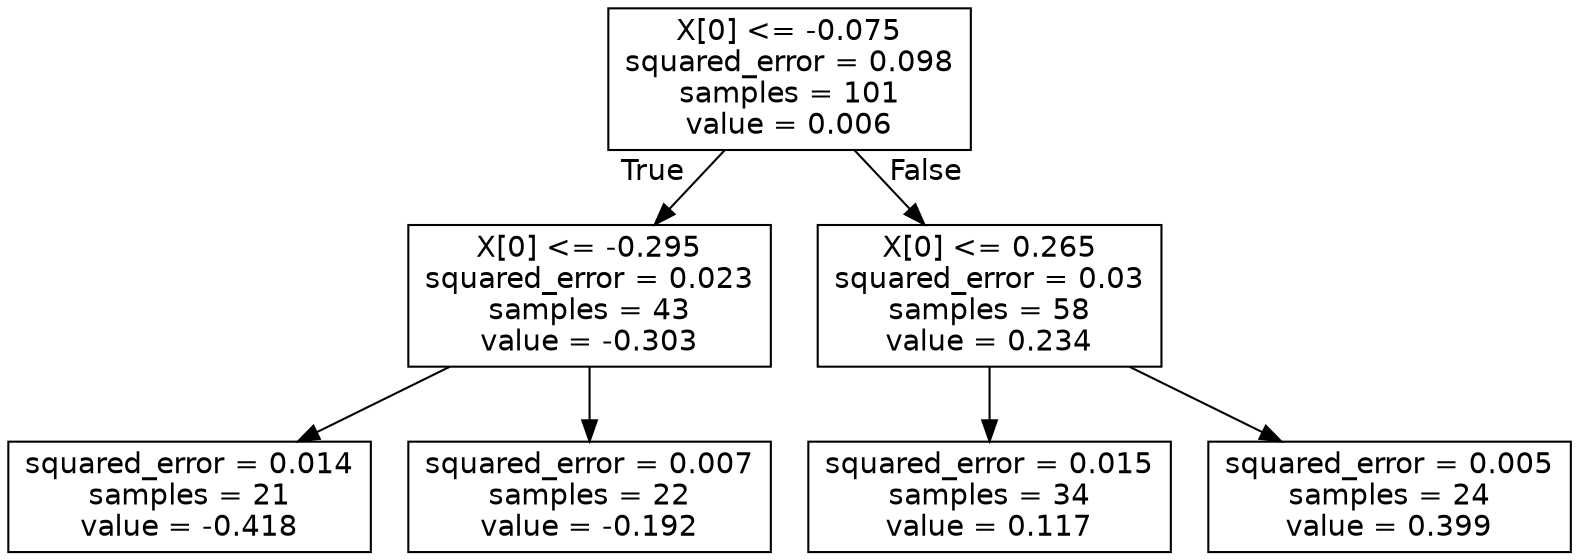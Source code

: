 digraph Tree {
node [shape=box, fontname="helvetica"] ;
edge [fontname="helvetica"] ;
0 [label="X[0] <= -0.075\nsquared_error = 0.098\nsamples = 101\nvalue = 0.006"] ;
1 [label="X[0] <= -0.295\nsquared_error = 0.023\nsamples = 43\nvalue = -0.303"] ;
0 -> 1 [labeldistance=2.5, labelangle=45, headlabel="True"] ;
2 [label="squared_error = 0.014\nsamples = 21\nvalue = -0.418"] ;
1 -> 2 ;
3 [label="squared_error = 0.007\nsamples = 22\nvalue = -0.192"] ;
1 -> 3 ;
4 [label="X[0] <= 0.265\nsquared_error = 0.03\nsamples = 58\nvalue = 0.234"] ;
0 -> 4 [labeldistance=2.5, labelangle=-45, headlabel="False"] ;
5 [label="squared_error = 0.015\nsamples = 34\nvalue = 0.117"] ;
4 -> 5 ;
6 [label="squared_error = 0.005\nsamples = 24\nvalue = 0.399"] ;
4 -> 6 ;
}